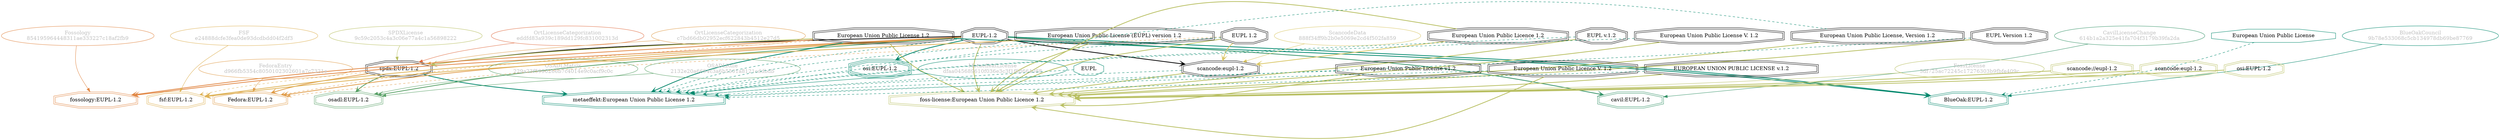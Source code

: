 strict digraph {
    node [shape=box];
    graph [splines=curved];
    1596 [label="SPDXLicense\n9c59c2053c4a3c06e77a4c1a56898222"
         ,fontcolor=gray
         ,color="#b8bf62"
         ,fillcolor="beige;1"
         ,shape=ellipse];
    1597 [label="spdx:EUPL-1.2"
         ,shape=doubleoctagon];
    1598 [label="EUPL-1.2"
         ,shape=doubleoctagon];
    1599 [label="European Union Public License 1.2"
         ,shape=doubleoctagon];
    6339 [label="FedoraEntry\nd966fb5354c8050102302601a7c7321e"
         ,fontcolor=gray
         ,color="#e09d4b"
         ,fillcolor="beige;1"
         ,shape=ellipse];
    6340 [label="Fedora:EUPL-1.2"
         ,color="#e09d4b"
         ,shape=doubleoctagon];
    6341 [label="EUPL 1.2"
         ,shape=doubleoctagon];
    9293 [label="European Union Public License"
         ,color="#00876c"
         ,shape=octagon];
    9298 [label="BlueOakCouncil\n9b78e533068c5cb134978db69be87769"
         ,fontcolor=gray
         ,color="#00876c"
         ,fillcolor="beige;1"
         ,shape=ellipse];
    9299 [label="BlueOak:EUPL-1.2"
         ,color="#00876c"
         ,shape=doubleoctagon];
    9545 [label="OSADLRule\n2132e20a6694c3a6b5501a8121cddbdb"
         ,fontcolor=gray
         ,color="#58a066"
         ,fillcolor="beige;1"
         ,shape=ellipse];
    9546 [label="osadl:EUPL-1.2"
         ,color="#58a066"
         ,shape=doubleoctagon];
    9854 [label="OSADLMatrix\n229a23f5990266b7c4014e9c0acf9c0c"
         ,fontcolor=gray
         ,color="#58a066"
         ,fillcolor="beige;1"
         ,shape=ellipse];
    10172 [label="FSF\ne24888dcfe3fea0de93dcdbdd04f2df3"
          ,fontcolor=gray
          ,color="#deb256"
          ,fillcolor="beige;1"
          ,shape=ellipse];
    10173 [label="fsf:EUPL-1.2"
          ,color="#deb256"
          ,shape=doubleoctagon];
    10174 [label="European Union Public License (EUPL) version 1.2"
          ,shape=doubleoctagon];
    15286 [label="ScancodeData\n888f34ff9b2b0e5069e2cd4f502fa859"
          ,fontcolor=gray
          ,color="#dac767"
          ,fillcolor="beige;1"
          ,shape=ellipse];
    15287 [label="scancode:eupl-1.2"
          ,shape=doubleoctagon];
    15288 [label="European Union Public Licence 1.2"
          ,shape=doubleoctagon];
    27785 [label="Fossology\n854195964448311ae333227c18af2fb9"
          ,fontcolor=gray
          ,color="#e18745"
          ,fillcolor="beige;1"
          ,shape=ellipse];
    27786 [label="fossology:EUPL-1.2"
          ,color="#e18745"
          ,shape=doubleoctagon];
    28672 [label="OrtLicenseCategorization\neddfd83a939c189dd129fc831002313d"
          ,fontcolor=gray
          ,color="#e06f45"
          ,fillcolor="beige;1"
          ,shape=ellipse];
    35445 [label="OrtLicenseCategorization\nc7bd66db02952ecf622843b4512e27d5"
          ,fontcolor=gray
          ,color="#e09d4b"
          ,fillcolor="beige;1"
          ,shape=ellipse];
    36784 [label="CavilLicenseChange\n614b1a2a325e41fa704f3179b39fa2da"
          ,fontcolor=gray
          ,color="#379469"
          ,fillcolor="beige;1"
          ,shape=ellipse];
    36785 [label="cavil:EUPL-1.2"
          ,color="#379469"
          ,shape=doubleoctagon];
    41266 [label="MetaeffektLicense\ndfaa045689610f036e3c3f1f9d664088"
          ,fontcolor=gray
          ,color="#00876c"
          ,fillcolor="beige;1"
          ,shape=ellipse];
    41267 [label="metaeffekt:European Union Public License 1.2"
          ,color="#00876c"
          ,shape=doubleoctagon];
    41268 [label=EUPL
          ,color="#00876c"
          ,shape=octagon];
    41269 [label="EUPL Version 1.2"
          ,shape=doubleoctagon];
    41270 [label="EUPL v.1.2"
          ,shape=doubleoctagon];
    41271 [label="European Union Public License V. 1.2"
          ,shape=doubleoctagon];
    41272 [label="European Union Public License, Version 1.2"
          ,shape=doubleoctagon];
    41273 [label="European Union Public License v1.2"
          ,shape=doubleoctagon];
    41274 [label="European Union Public Licence V. 1.2"
          ,shape=doubleoctagon];
    41275 [label="EUROPEAN UNION PUBLIC LICENSE v.1.2"
          ,shape=doubleoctagon];
    41276 [label="osi:EUPL-1.2"
          ,color="#00876c"
          ,shape=tripleoctagon];
    50497 [label="FossLicense\n5df725ac72245c17276303b9fbfe409c"
          ,fontcolor=gray
          ,color="#b8bf62"
          ,fillcolor="beige;1"
          ,shape=ellipse];
    50498 [label="foss-license:European Union Public Licence 1.2"
          ,color="#b8bf62"
          ,shape=doubleoctagon];
    50499 [label="scancode://eupl-1.2"
          ,color="#b8bf62"
          ,shape=doubleoctagon];
    50500 [label="scancode:eupl-1.2"
          ,color="#b8bf62"
          ,shape=doubleoctagon];
    50501 [label="osi:EUPL-1.2"
          ,color="#b8bf62"
          ,shape=doubleoctagon];
    1596 -> 1597 [weight=0.5
                 ,color="#b8bf62"];
    1597 -> 6340 [style=bold
                 ,arrowhead=vee
                 ,weight=0.7
                 ,color="#e09d4b"];
    1597 -> 9546 [style=bold
                 ,arrowhead=vee
                 ,weight=0.7
                 ,color="#58a066"];
    1597 -> 10173 [style=dashed
                  ,arrowhead=vee
                  ,weight=0.5
                  ,color="#deb256"];
    1597 -> 41267 [style=bold
                  ,arrowhead=vee
                  ,weight=0.7
                  ,color="#00876c"];
    1598 -> 1597 [style=bold
                 ,arrowhead=vee
                 ,weight=0.7];
    1598 -> 6340 [style=bold
                 ,arrowhead=vee
                 ,weight=0.7
                 ,color="#e09d4b"];
    1598 -> 9299 [style=bold
                 ,arrowhead=vee
                 ,weight=0.7
                 ,color="#00876c"];
    1598 -> 9546 [style=bold
                 ,arrowhead=vee
                 ,weight=0.7
                 ,color="#58a066"];
    1598 -> 10173 [style=bold
                  ,arrowhead=vee
                  ,weight=0.7
                  ,color="#deb256"];
    1598 -> 15287 [style=bold
                  ,arrowhead=vee
                  ,weight=0.7];
    1598 -> 27786 [style=bold
                  ,arrowhead=vee
                  ,weight=0.7
                  ,color="#e18745"];
    1598 -> 36785 [style=bold
                  ,arrowhead=vee
                  ,weight=0.7
                  ,color="#379469"];
    1598 -> 36785 [style=bold
                  ,arrowhead=vee
                  ,weight=0.7
                  ,color="#379469"];
    1598 -> 41267 [style=dashed
                  ,arrowhead=vee
                  ,weight=0.5
                  ,color="#00876c"];
    1598 -> 41276 [style=bold
                  ,arrowhead=vee
                  ,weight=0.7
                  ,color="#00876c"];
    1598 -> 50498 [style=bold
                  ,arrowhead=vee
                  ,weight=0.7
                  ,color="#b8bf62"];
    1599 -> 1597 [style=bold
                 ,arrowhead=vee
                 ,weight=0.7
                 ,color="#b8bf62"];
    1599 -> 6340 [style=dashed
                 ,arrowhead=vee
                 ,weight=0.5
                 ,color="#e09d4b"];
    1599 -> 9299 [style=bold
                 ,arrowhead=vee
                 ,weight=0.7
                 ,color="#00876c"];
    1599 -> 27786 [style=bold
                  ,arrowhead=vee
                  ,weight=0.7
                  ,color="#e18745"];
    1599 -> 41267 [style=bold
                  ,arrowhead=vee
                  ,weight=0.7
                  ,color="#00876c"];
    1599 -> 50498 [style=bold
                  ,arrowhead=vee
                  ,weight=0.7
                  ,color="#b8bf62"];
    6339 -> 6340 [weight=0.5
                 ,color="#e09d4b"];
    6341 -> 6340 [style=dashed
                 ,arrowhead=vee
                 ,weight=0.5
                 ,color="#e09d4b"];
    6341 -> 15287 [style=bold
                  ,arrowhead=vee
                  ,weight=0.7
                  ,color="#dac767"];
    6341 -> 41267 [style=dashed
                  ,arrowhead=vee
                  ,weight=0.5
                  ,color="#00876c"];
    6341 -> 50498 [style=bold
                  ,arrowhead=vee
                  ,weight=0.7
                  ,color="#b8bf62"];
    9293 -> 9299 [style=dashed
                 ,arrowhead=vee
                 ,weight=0.5
                 ,color="#00876c"];
    9298 -> 9299 [weight=0.5
                 ,color="#00876c"];
    9545 -> 9546 [weight=0.5
                 ,color="#58a066"];
    9854 -> 9546 [weight=0.5
                 ,color="#58a066"];
    10172 -> 10173 [weight=0.5
                   ,color="#deb256"];
    10174 -> 10173 [style=bold
                   ,arrowhead=vee
                   ,weight=0.7
                   ,color="#deb256"];
    10174 -> 41267 [style=dashed
                   ,arrowhead=vee
                   ,weight=0.5
                   ,color="#00876c"];
    10174 -> 50498 [style=bold
                   ,arrowhead=vee
                   ,weight=0.7
                   ,color="#b8bf62"];
    15286 -> 15287 [weight=0.5
                   ,color="#dac767"];
    15287 -> 41267 [style=dashed
                   ,arrowhead=vee
                   ,weight=0.5
                   ,color="#00876c"];
    15287 -> 50498 [style=bold
                   ,arrowhead=vee
                   ,weight=0.7
                   ,color="#b8bf62"];
    15288 -> 15287 [style=bold
                   ,arrowhead=vee
                   ,weight=0.7
                   ,color="#dac767"];
    15288 -> 50498 [style=bold
                   ,arrowhead=vee
                   ,weight=0.7
                   ,color="#b8bf62"];
    27785 -> 27786 [weight=0.5
                   ,color="#e18745"];
    28672 -> 1597 [weight=0.5
                  ,color="#e06f45"];
    35445 -> 1597 [weight=0.5
                  ,color="#e09d4b"];
    36784 -> 36785 [weight=0.5
                   ,color="#379469"];
    41266 -> 41267 [weight=0.5
                   ,color="#00876c"];
    41268 -> 41267 [style=dashed
                   ,arrowhead=vee
                   ,weight=0.5
                   ,color="#00876c"];
    41269 -> 41267 [style=dashed
                   ,arrowhead=vee
                   ,weight=0.5
                   ,color="#00876c"];
    41269 -> 50498 [style=bold
                   ,arrowhead=vee
                   ,weight=0.7
                   ,color="#b8bf62"];
    41270 -> 41267 [style=dashed
                   ,arrowhead=vee
                   ,weight=0.5
                   ,color="#00876c"];
    41270 -> 50498 [style=bold
                   ,arrowhead=vee
                   ,weight=0.7
                   ,color="#b8bf62"];
    41271 -> 41267 [style=dashed
                   ,arrowhead=vee
                   ,weight=0.5
                   ,color="#00876c"];
    41271 -> 50498 [style=bold
                   ,arrowhead=vee
                   ,weight=0.7
                   ,color="#b8bf62"];
    41272 -> 41267 [style=dashed
                   ,arrowhead=vee
                   ,weight=0.5
                   ,color="#00876c"];
    41272 -> 50498 [style=bold
                   ,arrowhead=vee
                   ,weight=0.7
                   ,color="#b8bf62"];
    41273 -> 41267 [style=dashed
                   ,arrowhead=vee
                   ,weight=0.5
                   ,color="#00876c"];
    41273 -> 50498 [style=bold
                   ,arrowhead=vee
                   ,weight=0.7
                   ,color="#b8bf62"];
    41274 -> 41267 [style=dashed
                   ,arrowhead=vee
                   ,weight=0.5
                   ,color="#00876c"];
    41274 -> 50498 [style=bold
                   ,arrowhead=vee
                   ,weight=0.7
                   ,color="#b8bf62"];
    41275 -> 41267 [style=dashed
                   ,arrowhead=vee
                   ,weight=0.5
                   ,color="#00876c"];
    41275 -> 50498 [style=bold
                   ,arrowhead=vee
                   ,weight=0.7
                   ,color="#b8bf62"];
    41276 -> 41267 [style=dashed
                   ,arrowhead=vee
                   ,weight=0.5
                   ,color="#00876c"];
    50497 -> 50498 [weight=0.5
                   ,color="#b8bf62"];
    50499 -> 50498 [style=bold
                   ,arrowhead=vee
                   ,weight=0.7
                   ,color="#b8bf62"];
    50500 -> 50498 [style=bold
                   ,arrowhead=vee
                   ,weight=0.7
                   ,color="#b8bf62"];
    50501 -> 50498 [style=bold
                   ,arrowhead=vee
                   ,weight=0.7
                   ,color="#b8bf62"];
}
